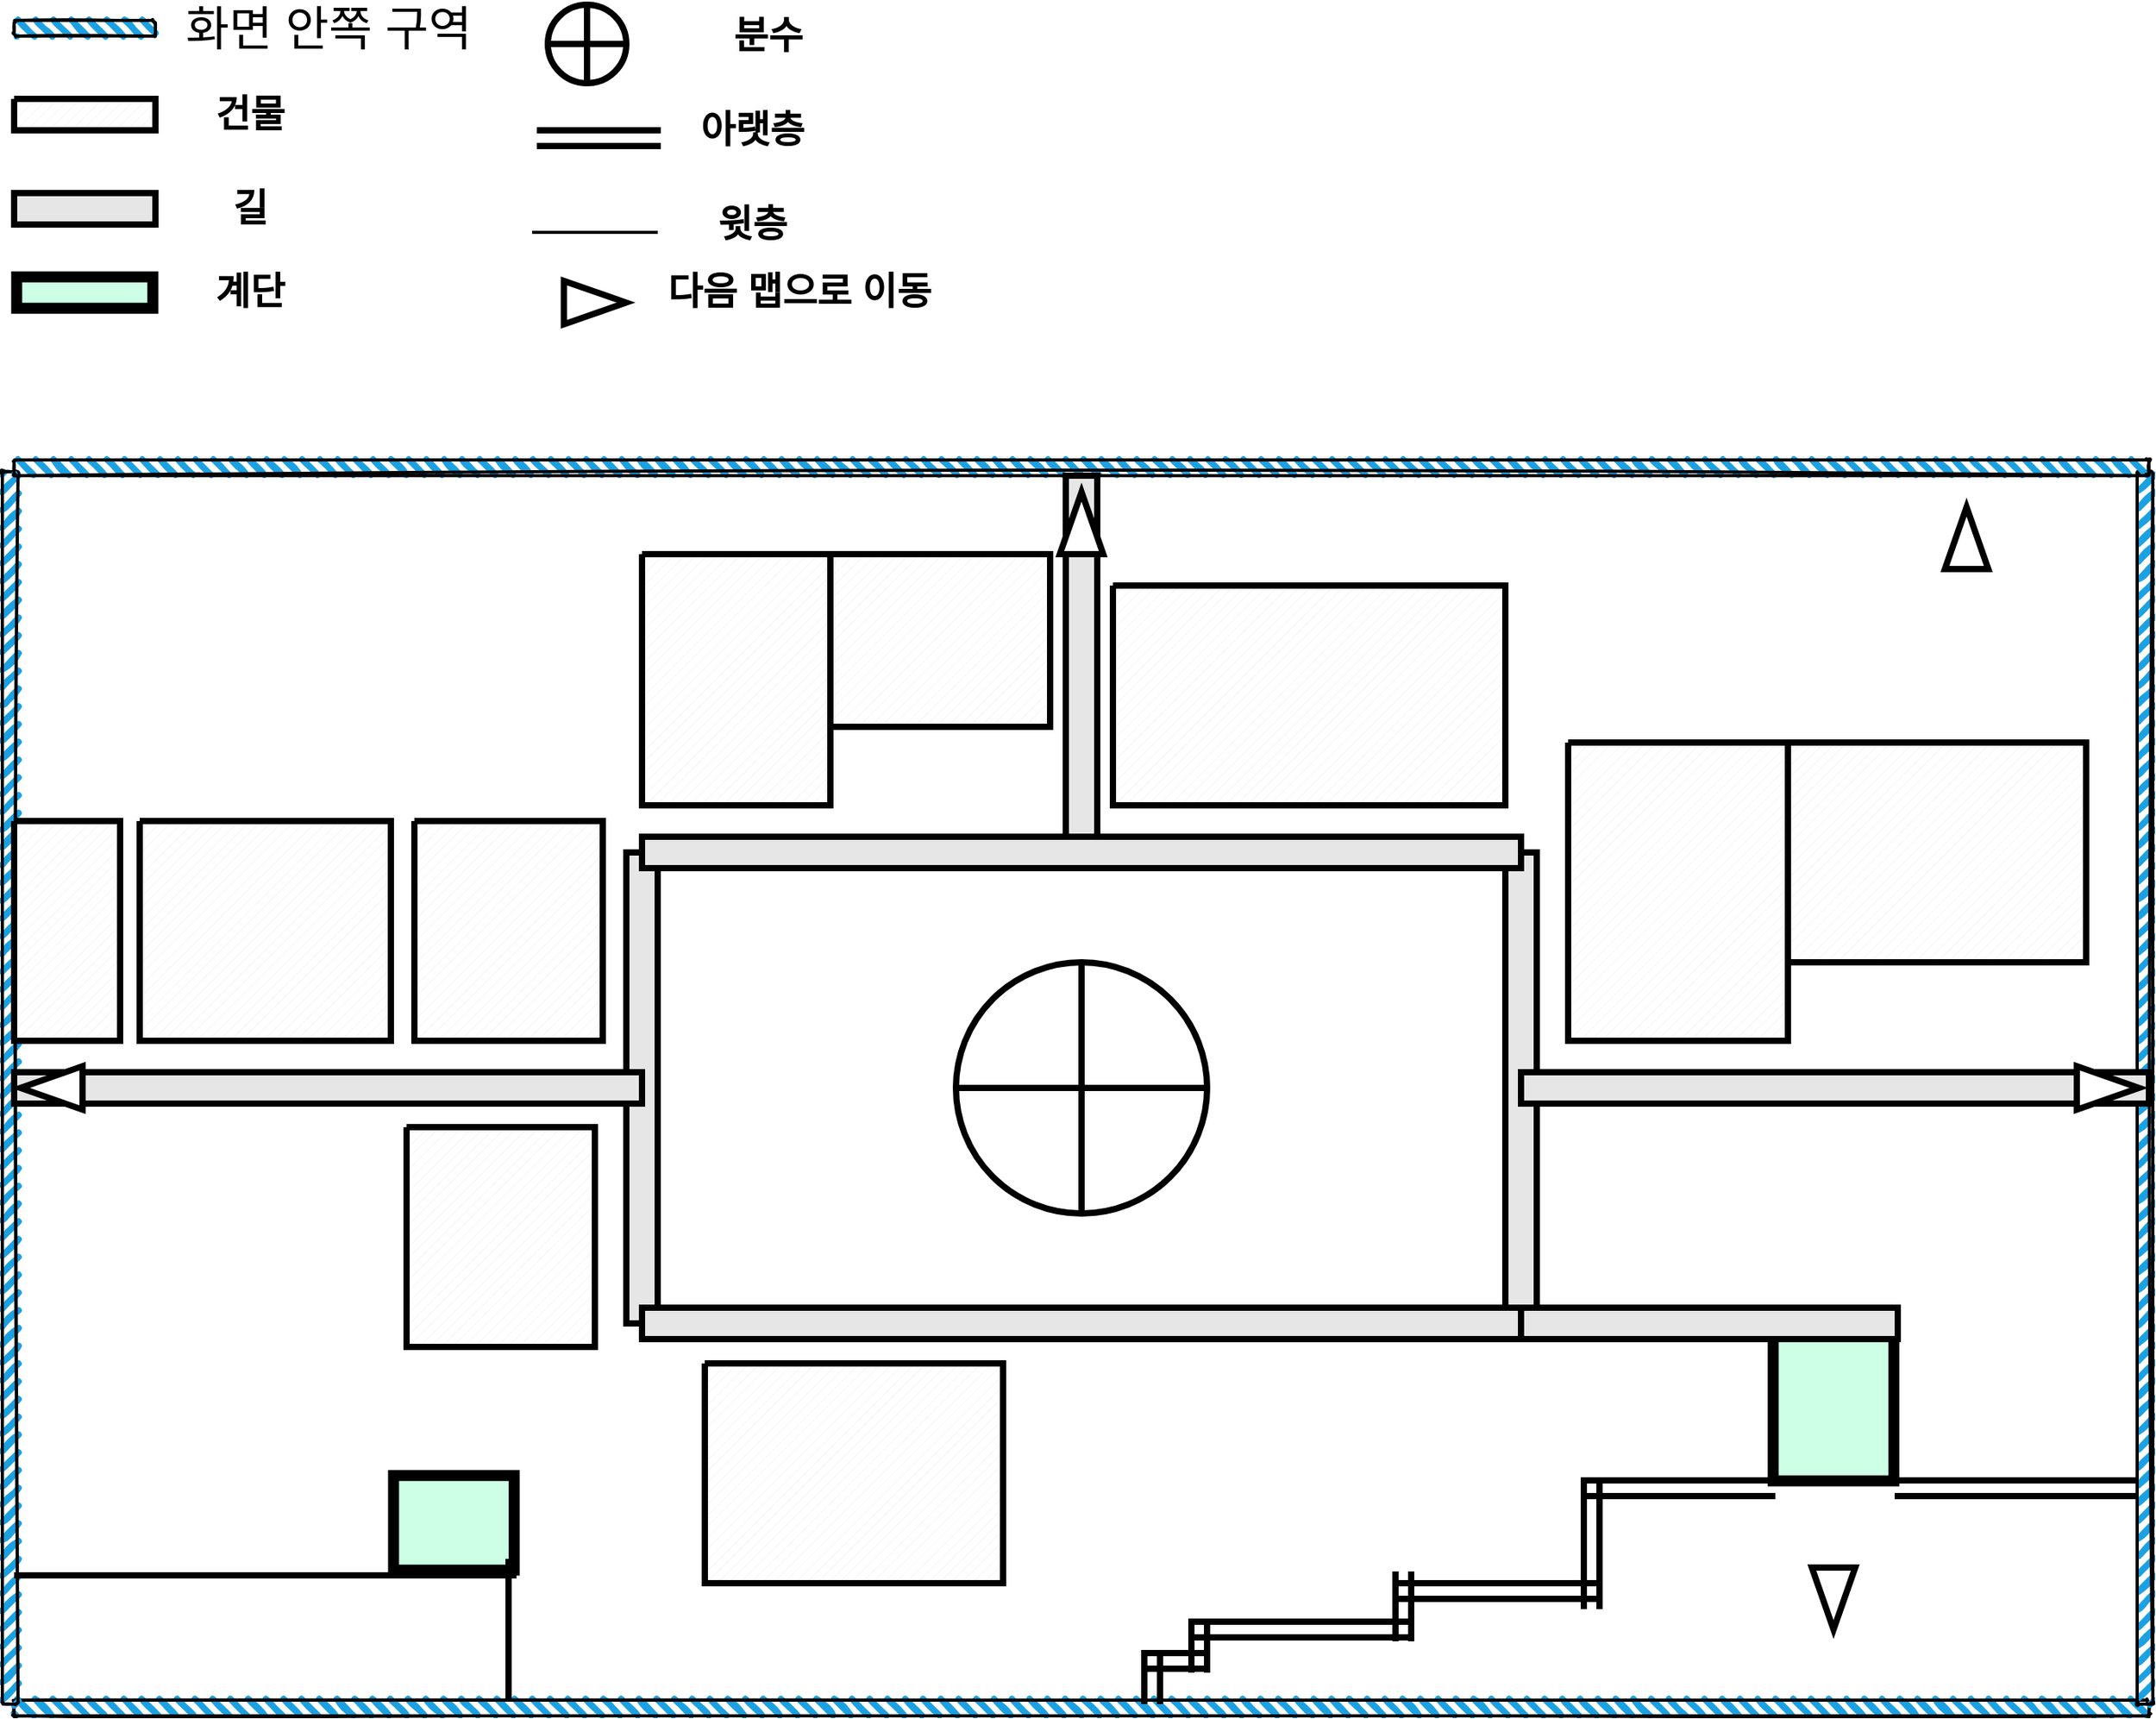 <mxfile version="14.6.1" type="github">
  <diagram name="Page-1" id="42789a77-a242-8287-6e28-9cd8cfd52e62">
    <mxGraphModel dx="2450" dy="2013" grid="1" gridSize="10" guides="1" tooltips="1" connect="1" arrows="1" fold="1" page="1" pageScale="1" pageWidth="1100" pageHeight="850" background="#ffffff" math="0" shadow="0">
      <root>
        <mxCell id="0" />
        <mxCell id="1" parent="0" />
        <mxCell id="HubKR3QYWPAaxfISEmm5-39" value="" style="verticalLabelPosition=bottom;verticalAlign=top;html=1;shape=mxgraph.basic.patternFillRect;fillStyle=diag;step=5;fillStrokeWidth=0.2;fillStrokeColor=#dddddd;strokeWidth=4;gradientColor=#ffffff;fillColor=#FFFFFF;gradientDirection=south;shadow=0;sketch=0;" vertex="1" parent="1">
          <mxGeometry x="-180" y="-340" width="160" height="110" as="geometry" />
        </mxCell>
        <mxCell id="HubKR3QYWPAaxfISEmm5-28" value="" style="rounded=0;whiteSpace=wrap;html=1;strokeWidth=7;rotation=90;fillColor=#CCFFE6;" vertex="1" parent="1">
          <mxGeometry x="428.92" y="161.73" width="100.3" height="76.87" as="geometry" />
        </mxCell>
        <mxCell id="HubKR3QYWPAaxfISEmm5-3" value="" style="rounded=1;whiteSpace=wrap;html=1;strokeWidth=2;fillWeight=4;hachureGap=8;hachureAngle=45;fillColor=#1ba1e2;sketch=1;" vertex="1" parent="1">
          <mxGeometry x="-680" y="390" width="1360" height="10" as="geometry" />
        </mxCell>
        <mxCell id="HubKR3QYWPAaxfISEmm5-7" value="" style="rounded=1;whiteSpace=wrap;html=1;strokeWidth=2;fillWeight=4;hachureGap=8;hachureAngle=45;fillColor=#1ba1e2;sketch=1;rotation=90;" vertex="1" parent="1">
          <mxGeometry x="-1075" y="-5" width="785" height="10" as="geometry" />
        </mxCell>
        <mxCell id="HubKR3QYWPAaxfISEmm5-10" value="" style="rounded=1;whiteSpace=wrap;html=1;strokeWidth=2;fillWeight=4;hachureGap=8;hachureAngle=45;fillColor=#1ba1e2;sketch=1;rotation=90;" vertex="1" parent="1">
          <mxGeometry x="285" y="-5" width="785" height="10" as="geometry" />
        </mxCell>
        <mxCell id="HubKR3QYWPAaxfISEmm5-12" value="" style="rounded=1;whiteSpace=wrap;html=1;strokeWidth=2;fillWeight=4;hachureGap=8;hachureAngle=45;fillColor=#1ba1e2;sketch=1;" vertex="1" parent="1">
          <mxGeometry x="-680" y="-400" width="1360" height="10" as="geometry" />
        </mxCell>
        <mxCell id="HubKR3QYWPAaxfISEmm5-13" value="" style="rounded=1;whiteSpace=wrap;html=1;strokeWidth=2;fillWeight=4;hachureGap=8;hachureAngle=45;fillColor=#1ba1e2;sketch=1;" vertex="1" parent="1">
          <mxGeometry x="-680" y="-680" width="90" height="10" as="geometry" />
        </mxCell>
        <mxCell id="HubKR3QYWPAaxfISEmm5-14" value="" style="verticalLabelPosition=bottom;verticalAlign=top;html=1;shape=mxgraph.basic.patternFillRect;fillStyle=diag;step=5;fillStrokeWidth=0.2;fillStrokeColor=#dddddd;strokeWidth=4;" vertex="1" parent="1">
          <mxGeometry x="-680" y="-630" width="90" height="20" as="geometry" />
        </mxCell>
        <mxCell id="HubKR3QYWPAaxfISEmm5-21" value="" style="rounded=0;whiteSpace=wrap;html=1;strokeWidth=4;fillColor=#E6E6E6;" vertex="1" parent="1">
          <mxGeometry x="-290" y="-150" width="20" height="300" as="geometry" />
        </mxCell>
        <mxCell id="HubKR3QYWPAaxfISEmm5-23" value="" style="rounded=0;whiteSpace=wrap;html=1;strokeWidth=4;fillColor=#E6E6E6;" vertex="1" parent="1">
          <mxGeometry x="270" y="-150" width="20" height="300" as="geometry" />
        </mxCell>
        <mxCell id="HubKR3QYWPAaxfISEmm5-24" value="" style="rounded=0;whiteSpace=wrap;html=1;strokeWidth=4;fillColor=#E6E6E6;" vertex="1" parent="1">
          <mxGeometry x="-10" y="-390" width="20" height="240" as="geometry" />
        </mxCell>
        <mxCell id="HubKR3QYWPAaxfISEmm5-25" value="" style="rounded=0;whiteSpace=wrap;html=1;strokeWidth=4;fillColor=#E6E6E6;rotation=90;" vertex="1" parent="1">
          <mxGeometry x="385" y="25" width="20" height="250" as="geometry" />
        </mxCell>
        <mxCell id="HubKR3QYWPAaxfISEmm5-20" value="" style="rounded=0;whiteSpace=wrap;html=1;strokeWidth=4;fillColor=#E6E6E6;" vertex="1" parent="1">
          <mxGeometry x="-280" y="140" width="560" height="20" as="geometry" />
        </mxCell>
        <mxCell id="HubKR3QYWPAaxfISEmm5-19" value="" style="rounded=0;whiteSpace=wrap;html=1;strokeWidth=4;fillColor=#E6E6E6;" vertex="1" parent="1">
          <mxGeometry x="-280" y="-160" width="560" height="20" as="geometry" />
        </mxCell>
        <mxCell id="HubKR3QYWPAaxfISEmm5-26" value="" style="rounded=0;whiteSpace=wrap;html=1;strokeWidth=4;fillColor=#E6E6E6;" vertex="1" parent="1">
          <mxGeometry x="-680" y="-10" width="400" height="20" as="geometry" />
        </mxCell>
        <mxCell id="HubKR3QYWPAaxfISEmm5-27" value="" style="rounded=0;whiteSpace=wrap;html=1;strokeWidth=4;fillColor=#E6E6E6;" vertex="1" parent="1">
          <mxGeometry x="280" y="-10" width="400" height="20" as="geometry" />
        </mxCell>
        <mxCell id="HubKR3QYWPAaxfISEmm5-29" value="" style="rounded=0;whiteSpace=wrap;html=1;strokeWidth=4;fillColor=#E6E6E6;" vertex="1" parent="1">
          <mxGeometry x="-680" y="-570" width="90" height="20" as="geometry" />
        </mxCell>
        <mxCell id="HubKR3QYWPAaxfISEmm5-33" value="" style="rounded=0;whiteSpace=wrap;html=1;strokeWidth=7;rotation=90;fillColor=#CCFFE6;" vertex="1" parent="1">
          <mxGeometry x="-430" y="238.6" width="60.3" height="76.87" as="geometry" />
        </mxCell>
        <mxCell id="HubKR3QYWPAaxfISEmm5-34" value="" style="line;strokeWidth=4;html=1;perimeter=backbonePerimeter;points=[];outlineConnect=0;fillColor=#CCFFE6;gradientColor=#ffffff;" vertex="1" parent="1">
          <mxGeometry x="-680" y="305.47" width="320" height="10" as="geometry" />
        </mxCell>
        <mxCell id="HubKR3QYWPAaxfISEmm5-35" value="" style="line;strokeWidth=4;html=1;perimeter=backbonePerimeter;points=[];outlineConnect=0;fillColor=#CCFFE6;gradientColor=#ffffff;rotation=90;" vertex="1" parent="1">
          <mxGeometry x="-410" y="340" width="90" height="10" as="geometry" />
        </mxCell>
        <mxCell id="HubKR3QYWPAaxfISEmm5-36" value="" style="rounded=0;whiteSpace=wrap;html=1;strokeWidth=7;rotation=90;fillColor=#CCFFE6;" vertex="1" parent="1">
          <mxGeometry x="-645" y="-550" width="20" height="86.72" as="geometry" />
        </mxCell>
        <mxCell id="HubKR3QYWPAaxfISEmm5-38" value="" style="verticalLabelPosition=bottom;verticalAlign=top;html=1;shape=mxgraph.basic.patternFillRect;fillStyle=diag;step=5;fillStrokeWidth=0.2;fillStrokeColor=#dddddd;strokeWidth=4;gradientColor=#ffffff;fillColor=#FFFFFF;gradientDirection=south;shadow=0;sketch=0;" vertex="1" parent="1">
          <mxGeometry x="-280" y="-340" width="120" height="160" as="geometry" />
        </mxCell>
        <mxCell id="HubKR3QYWPAaxfISEmm5-42" value="" style="verticalLabelPosition=bottom;verticalAlign=top;html=1;shape=mxgraph.basic.patternFillRect;fillStyle=diag;step=5;fillStrokeWidth=0.2;fillStrokeColor=#dddddd;shadow=0;sketch=0;strokeWidth=4;fillColor=#FFFFFF;gradientColor=#FFFFFF;" vertex="1" parent="1">
          <mxGeometry x="-425" y="-170" width="120" height="140" as="geometry" />
        </mxCell>
        <mxCell id="HubKR3QYWPAaxfISEmm5-43" value="" style="verticalLabelPosition=bottom;verticalAlign=top;html=1;shape=mxgraph.basic.patternFillRect;fillStyle=diag;step=5;fillStrokeWidth=0.2;fillStrokeColor=#dddddd;shadow=0;sketch=0;strokeWidth=4;fillColor=#FFFFFF;gradientColor=#FFFFFF;" vertex="1" parent="1">
          <mxGeometry x="-600" y="-170" width="160" height="140" as="geometry" />
        </mxCell>
        <mxCell id="HubKR3QYWPAaxfISEmm5-44" value="" style="verticalLabelPosition=bottom;verticalAlign=top;html=1;shape=mxgraph.basic.patternFillRect;fillStyle=diag;step=5;fillStrokeWidth=0.2;fillStrokeColor=#dddddd;shadow=0;sketch=0;strokeWidth=4;fillColor=#FFFFFF;gradientColor=#FFFFFF;" vertex="1" parent="1">
          <mxGeometry x="-680" y="-170" width="67.5" height="140" as="geometry" />
        </mxCell>
        <mxCell id="HubKR3QYWPAaxfISEmm5-45" value="" style="verticalLabelPosition=bottom;verticalAlign=top;html=1;shape=mxgraph.basic.patternFillRect;fillStyle=diag;step=5;fillStrokeWidth=0.2;fillStrokeColor=#dddddd;shadow=0;sketch=0;strokeWidth=4;fillColor=#FFFFFF;gradientColor=#FFFFFF;" vertex="1" parent="1">
          <mxGeometry x="-430" y="25" width="120" height="140" as="geometry" />
        </mxCell>
        <mxCell id="HubKR3QYWPAaxfISEmm5-46" value="" style="verticalLabelPosition=bottom;verticalAlign=top;html=1;shape=mxgraph.basic.patternFillRect;fillStyle=diag;step=5;fillStrokeWidth=0.2;fillStrokeColor=#dddddd;shadow=0;sketch=0;strokeWidth=4;fillColor=#FFFFFF;gradientColor=#FFFFFF;" vertex="1" parent="1">
          <mxGeometry x="-240" y="175.47" width="190" height="140" as="geometry" />
        </mxCell>
        <mxCell id="HubKR3QYWPAaxfISEmm5-47" value="" style="verticalLabelPosition=bottom;verticalAlign=top;html=1;shape=mxgraph.basic.patternFillRect;fillStyle=diag;step=5;fillStrokeWidth=0.2;fillStrokeColor=#dddddd;shadow=0;sketch=0;strokeWidth=4;fillColor=#FFFFFF;gradientColor=#FFFFFF;" vertex="1" parent="1">
          <mxGeometry x="20" y="-320" width="250" height="140" as="geometry" />
        </mxCell>
        <mxCell id="HubKR3QYWPAaxfISEmm5-49" value="" style="verticalLabelPosition=bottom;verticalAlign=top;html=1;shape=mxgraph.basic.patternFillRect;fillStyle=diag;step=5;fillStrokeWidth=0.2;fillStrokeColor=#dddddd;strokeWidth=4;gradientColor=#ffffff;fillColor=#FFFFFF;gradientDirection=south;shadow=0;sketch=0;" vertex="1" parent="1">
          <mxGeometry x="410" y="-220" width="230" height="140" as="geometry" />
        </mxCell>
        <mxCell id="HubKR3QYWPAaxfISEmm5-50" value="" style="verticalLabelPosition=bottom;verticalAlign=top;html=1;shape=mxgraph.basic.patternFillRect;fillStyle=diag;step=5;fillStrokeWidth=0.2;fillStrokeColor=#dddddd;strokeWidth=4;gradientColor=#ffffff;fillColor=#FFFFFF;gradientDirection=south;shadow=0;sketch=0;" vertex="1" parent="1">
          <mxGeometry x="310" y="-220" width="140" height="190" as="geometry" />
        </mxCell>
        <mxCell id="HubKR3QYWPAaxfISEmm5-51" value="" style="shape=orEllipse;perimeter=ellipsePerimeter;whiteSpace=wrap;html=1;backgroundOutline=1;shadow=0;sketch=0;strokeWidth=4;fillColor=#FFFFFF;gradientColor=#FFFFFF;" vertex="1" parent="1">
          <mxGeometry x="-80" y="-80" width="160" height="160" as="geometry" />
        </mxCell>
        <mxCell id="HubKR3QYWPAaxfISEmm5-52" value="" style="shape=orEllipse;perimeter=ellipsePerimeter;whiteSpace=wrap;html=1;backgroundOutline=1;shadow=0;sketch=0;strokeWidth=4;fillColor=#FFFFFF;gradientColor=#FFFFFF;" vertex="1" parent="1">
          <mxGeometry x="-340" y="-690" width="50" height="50" as="geometry" />
        </mxCell>
        <mxCell id="HubKR3QYWPAaxfISEmm5-53" value="" style="html=1;shadow=0;dashed=0;align=center;verticalAlign=middle;shape=mxgraph.arrows2.arrow;dy=0.6;dx=40;direction=south;notch=0;sketch=0;strokeWidth=4;fillColor=#FFFFFF;gradientColor=#FFFFFF;" vertex="1" parent="1">
          <mxGeometry x="465.24" y="305.47" width="27.67" height="39.53" as="geometry" />
        </mxCell>
        <mxCell id="HubKR3QYWPAaxfISEmm5-54" value="" style="html=1;shadow=0;dashed=0;align=center;verticalAlign=middle;shape=mxgraph.arrows2.arrow;dy=0.6;dx=40;direction=south;notch=0;sketch=0;strokeWidth=4;fillColor=#FFFFFF;gradientColor=#FFFFFF;rotation=-90;" vertex="1" parent="1">
          <mxGeometry x="640" y="-19.76" width="27.67" height="39.53" as="geometry" />
        </mxCell>
        <mxCell id="HubKR3QYWPAaxfISEmm5-55" value="" style="html=1;shadow=0;dashed=0;align=center;verticalAlign=middle;shape=mxgraph.arrows2.arrow;dy=0.6;dx=40;direction=south;notch=0;sketch=0;strokeWidth=4;fillColor=#FFFFFF;gradientColor=#FFFFFF;rotation=-180;" vertex="1" parent="1">
          <mxGeometry x="-13.83" y="-379.53" width="27.67" height="39.53" as="geometry" />
        </mxCell>
        <mxCell id="HubKR3QYWPAaxfISEmm5-56" value="" style="html=1;shadow=0;dashed=0;align=center;verticalAlign=middle;shape=mxgraph.arrows2.arrow;dy=0.6;dx=40;direction=south;notch=0;sketch=0;strokeWidth=4;fillColor=#FFFFFF;gradientColor=#FFFFFF;rotation=90;" vertex="1" parent="1">
          <mxGeometry x="-670" y="-19.76" width="27.67" height="39.53" as="geometry" />
        </mxCell>
        <mxCell id="HubKR3QYWPAaxfISEmm5-57" value="" style="shape=partialRectangle;whiteSpace=wrap;html=1;left=0;right=0;fillColor=none;shadow=0;sketch=0;strokeWidth=4;" vertex="1" parent="1">
          <mxGeometry x="320" y="250" width="120" height="10" as="geometry" />
        </mxCell>
        <mxCell id="HubKR3QYWPAaxfISEmm5-58" value="" style="shape=partialRectangle;whiteSpace=wrap;html=1;left=0;right=0;fillColor=none;shadow=0;sketch=0;strokeWidth=4;" vertex="1" parent="1">
          <mxGeometry x="200" y="315.47" width="130" height="10" as="geometry" />
        </mxCell>
        <mxCell id="HubKR3QYWPAaxfISEmm5-59" value="" style="shape=partialRectangle;whiteSpace=wrap;html=1;left=0;right=0;fillColor=none;shadow=0;sketch=0;strokeWidth=4;" vertex="1" parent="1">
          <mxGeometry x="70" y="340" width="140" height="10" as="geometry" />
        </mxCell>
        <mxCell id="HubKR3QYWPAaxfISEmm5-60" value="" style="shape=partialRectangle;whiteSpace=wrap;html=1;left=0;right=0;fillColor=none;shadow=0;sketch=0;strokeWidth=4;" vertex="1" parent="1">
          <mxGeometry x="40" y="360" width="40" height="10" as="geometry" />
        </mxCell>
        <mxCell id="HubKR3QYWPAaxfISEmm5-64" value="" style="shape=partialRectangle;whiteSpace=wrap;html=1;bottom=0;top=0;fillColor=none;shadow=0;sketch=0;strokeWidth=4;" vertex="1" parent="1">
          <mxGeometry x="320" y="250" width="10" height="80" as="geometry" />
        </mxCell>
        <mxCell id="HubKR3QYWPAaxfISEmm5-65" value="" style="shape=partialRectangle;whiteSpace=wrap;html=1;bottom=0;top=0;fillColor=none;shadow=0;sketch=0;strokeWidth=4;" vertex="1" parent="1">
          <mxGeometry x="200" y="310" width="10" height="40.47" as="geometry" />
        </mxCell>
        <mxCell id="HubKR3QYWPAaxfISEmm5-66" value="" style="shape=partialRectangle;whiteSpace=wrap;html=1;bottom=0;top=0;fillColor=none;shadow=0;sketch=0;strokeWidth=4;" vertex="1" parent="1">
          <mxGeometry x="70" y="340" width="10" height="30.47" as="geometry" />
        </mxCell>
        <mxCell id="HubKR3QYWPAaxfISEmm5-67" value="" style="shape=partialRectangle;whiteSpace=wrap;html=1;bottom=0;top=0;fillColor=none;shadow=0;sketch=0;strokeWidth=4;" vertex="1" parent="1">
          <mxGeometry x="40" y="360" width="10" height="30.47" as="geometry" />
        </mxCell>
        <mxCell id="HubKR3QYWPAaxfISEmm5-68" value="" style="shape=partialRectangle;whiteSpace=wrap;html=1;left=0;right=0;fillColor=none;shadow=0;sketch=0;strokeWidth=4;" vertex="1" parent="1">
          <mxGeometry x="520" y="250" width="150" height="10" as="geometry" />
        </mxCell>
        <mxCell id="HubKR3QYWPAaxfISEmm5-69" value="" style="shape=partialRectangle;whiteSpace=wrap;html=1;left=0;right=0;fillColor=none;shadow=0;sketch=0;strokeWidth=4;" vertex="1" parent="1">
          <mxGeometry x="-345" y="-610" width="75" height="10" as="geometry" />
        </mxCell>
        <mxCell id="HubKR3QYWPAaxfISEmm5-73" value="&lt;span style=&quot;font-size: 30px&quot;&gt;화면 안쪽 구역&lt;/span&gt;" style="text;html=1;align=center;verticalAlign=middle;resizable=0;points=[];autosize=1;strokeColor=none;" vertex="1" parent="1">
          <mxGeometry x="-585" y="-690" width="210" height="30" as="geometry" />
        </mxCell>
        <mxCell id="HubKR3QYWPAaxfISEmm5-74" value="건물" style="text;strokeColor=none;fillColor=none;html=1;fontSize=24;fontStyle=1;verticalAlign=middle;align=center;shadow=0;sketch=0;" vertex="1" parent="1">
          <mxGeometry x="-580" y="-640" width="100" height="40" as="geometry" />
        </mxCell>
        <mxCell id="HubKR3QYWPAaxfISEmm5-75" value="길" style="text;strokeColor=none;fillColor=none;html=1;fontSize=24;fontStyle=1;verticalAlign=middle;align=center;shadow=0;sketch=0;" vertex="1" parent="1">
          <mxGeometry x="-580" y="-580" width="100" height="40" as="geometry" />
        </mxCell>
        <mxCell id="HubKR3QYWPAaxfISEmm5-76" value="분수" style="text;strokeColor=none;fillColor=none;html=1;fontSize=24;fontStyle=1;verticalAlign=middle;align=center;shadow=0;sketch=0;" vertex="1" parent="1">
          <mxGeometry x="-250" y="-690" width="100" height="40" as="geometry" />
        </mxCell>
        <mxCell id="HubKR3QYWPAaxfISEmm5-77" value="아랫층" style="text;strokeColor=none;fillColor=none;html=1;fontSize=24;fontStyle=1;verticalAlign=middle;align=center;shadow=0;sketch=0;" vertex="1" parent="1">
          <mxGeometry x="-260" y="-630" width="100" height="40" as="geometry" />
        </mxCell>
        <mxCell id="HubKR3QYWPAaxfISEmm5-78" value="" style="line;strokeWidth=2;html=1;shadow=0;sketch=0;fillColor=#FFFFFF;gradientColor=#FFFFFF;" vertex="1" parent="1">
          <mxGeometry x="-350" y="-550" width="80" height="10" as="geometry" />
        </mxCell>
        <mxCell id="HubKR3QYWPAaxfISEmm5-79" value="윗층" style="text;strokeColor=none;fillColor=none;html=1;fontSize=24;fontStyle=1;verticalAlign=middle;align=center;shadow=0;sketch=0;" vertex="1" parent="1">
          <mxGeometry x="-260" y="-570" width="100" height="40" as="geometry" />
        </mxCell>
        <mxCell id="HubKR3QYWPAaxfISEmm5-80" value="계단" style="text;strokeColor=none;fillColor=none;html=1;fontSize=24;fontStyle=1;verticalAlign=middle;align=center;shadow=0;sketch=0;" vertex="1" parent="1">
          <mxGeometry x="-580" y="-526.64" width="100" height="40" as="geometry" />
        </mxCell>
        <mxCell id="HubKR3QYWPAaxfISEmm5-81" value="" style="html=1;shadow=0;dashed=0;align=center;verticalAlign=middle;shape=mxgraph.arrows2.arrow;dy=0.6;dx=40;direction=south;notch=0;sketch=0;strokeWidth=4;fillColor=#FFFFFF;gradientColor=#FFFFFF;rotation=-180;" vertex="1" parent="1">
          <mxGeometry x="550" y="-370" width="27.67" height="39.53" as="geometry" />
        </mxCell>
        <mxCell id="HubKR3QYWPAaxfISEmm5-86" value="" style="html=1;shadow=0;dashed=0;align=center;verticalAlign=middle;shape=mxgraph.arrows2.arrow;dy=0.6;dx=40;direction=south;notch=0;sketch=0;strokeWidth=4;fillColor=#FFFFFF;gradientColor=#FFFFFF;rotation=-90;" vertex="1" parent="1">
          <mxGeometry x="-323.83" y="-520" width="27.67" height="39.53" as="geometry" />
        </mxCell>
        <mxCell id="HubKR3QYWPAaxfISEmm5-87" value="다음 맵으로 이동" style="text;strokeColor=none;fillColor=none;html=1;fontSize=24;fontStyle=1;verticalAlign=middle;align=center;shadow=0;sketch=0;" vertex="1" parent="1">
          <mxGeometry x="-230" y="-526.64" width="100" height="40" as="geometry" />
        </mxCell>
      </root>
    </mxGraphModel>
  </diagram>
</mxfile>
